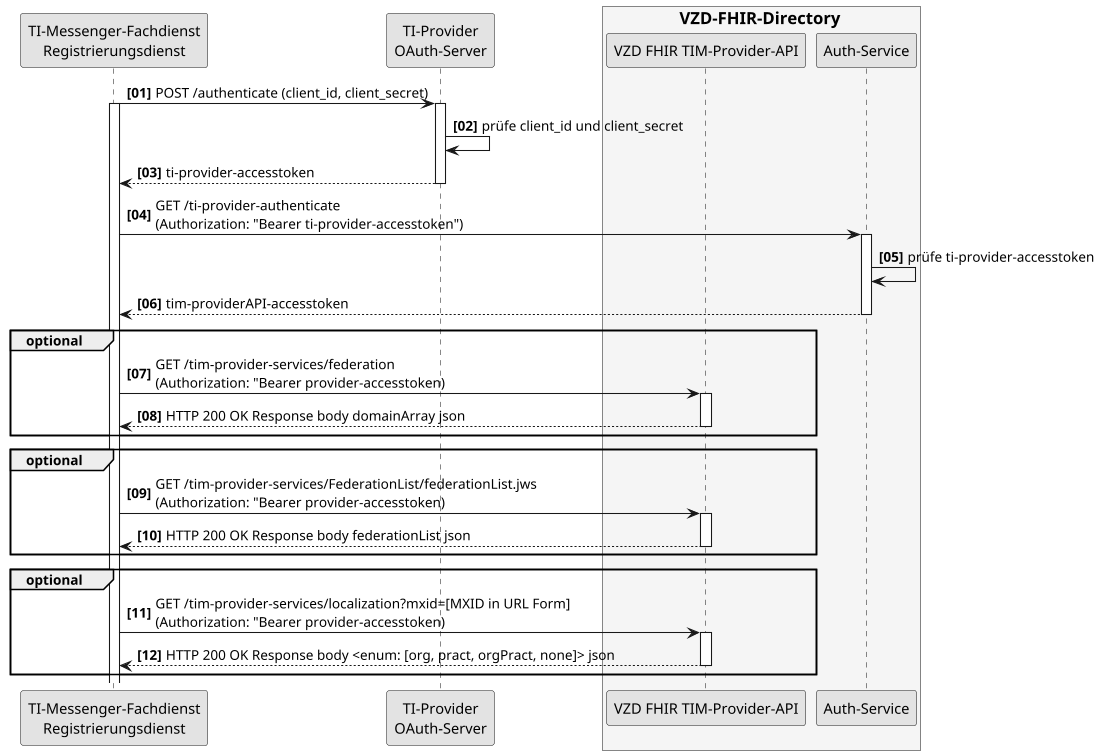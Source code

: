 @startuml I_VZD_TIM_Provider_Services
skinparam dpi 100
skinparam WrapWidth 200
skinparam monochrome true
autonumber "<b>[00]"

participant rd as "TI-Messenger-Fachdienst\nRegistrierungsdienst"
participant oa as "TI-Provider\nOAuth-Server"
box <size:16>VZD-FHIR-Directory</size> #WhiteSmoke
participant fp as "VZD FHIR TIM-Provider-API"
participant fa as "Auth-Service"
end box

rd -> oa: POST /authenticate (client_id, client_secret)
activate rd
activate oa
oa -> oa: prüfe client_id und client_secret
oa --> rd: ti-provider-accesstoken
deactivate oa

rd -> fa: GET /ti-provider-authenticate\n(Authorization: "Bearer ti-provider-accesstoken")
activate fa
fa -> fa: prüfe ti-provider-accesstoken
fa --> rd: tim-providerAPI-accesstoken
deactivate fa

group optional
rd -> fp: GET /tim-provider-services/federation\n(Authorization: "Bearer provider-accesstoken)
activate fp
fp --> rd: HTTP 200 OK Response body domainArray json
deactivate fp
end
group optional
rd -> fp: GET /tim-provider-services/FederationList/federationList.jws\n(Authorization: "Bearer provider-accesstoken)
activate fp
fp --> rd: HTTP 200 OK Response body federationList json
deactivate fp
end
group optional
rd -> fp: GET /tim-provider-services/localization?mxid=[MXID in URL Form]\n(Authorization: "Bearer provider-accesstoken)
activate fp
fp --> rd: HTTP 200 OK Response body <enum: [org, pract, orgPract, none]> json
deactivate fp
end

@enduml
